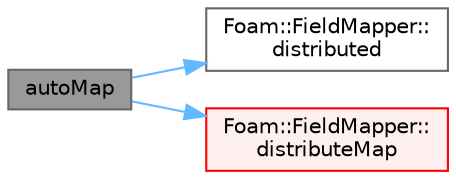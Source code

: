 digraph "autoMap"
{
 // LATEX_PDF_SIZE
  bgcolor="transparent";
  edge [fontname=Helvetica,fontsize=10,labelfontname=Helvetica,labelfontsize=10];
  node [fontname=Helvetica,fontsize=10,shape=box,height=0.2,width=0.4];
  rankdir="LR";
  Node1 [id="Node000001",label="autoMap",height=0.2,width=0.4,color="gray40", fillcolor="grey60", style="filled", fontcolor="black",tooltip=" "];
  Node1 -> Node2 [id="edge1_Node000001_Node000002",color="steelblue1",style="solid",tooltip=" "];
  Node2 [id="Node000002",label="Foam::FieldMapper::\ldistributed",height=0.2,width=0.4,color="grey40", fillcolor="white", style="filled",URL="$classFoam_1_1FieldMapper.html#abb37c68165ee93d4395f0827f362c17d",tooltip=" "];
  Node1 -> Node3 [id="edge2_Node000001_Node000003",color="steelblue1",style="solid",tooltip=" "];
  Node3 [id="Node000003",label="Foam::FieldMapper::\ldistributeMap",height=0.2,width=0.4,color="red", fillcolor="#FFF0F0", style="filled",URL="$classFoam_1_1FieldMapper.html#aea547167b441842ad49970ccfff0db67",tooltip=" "];
}
